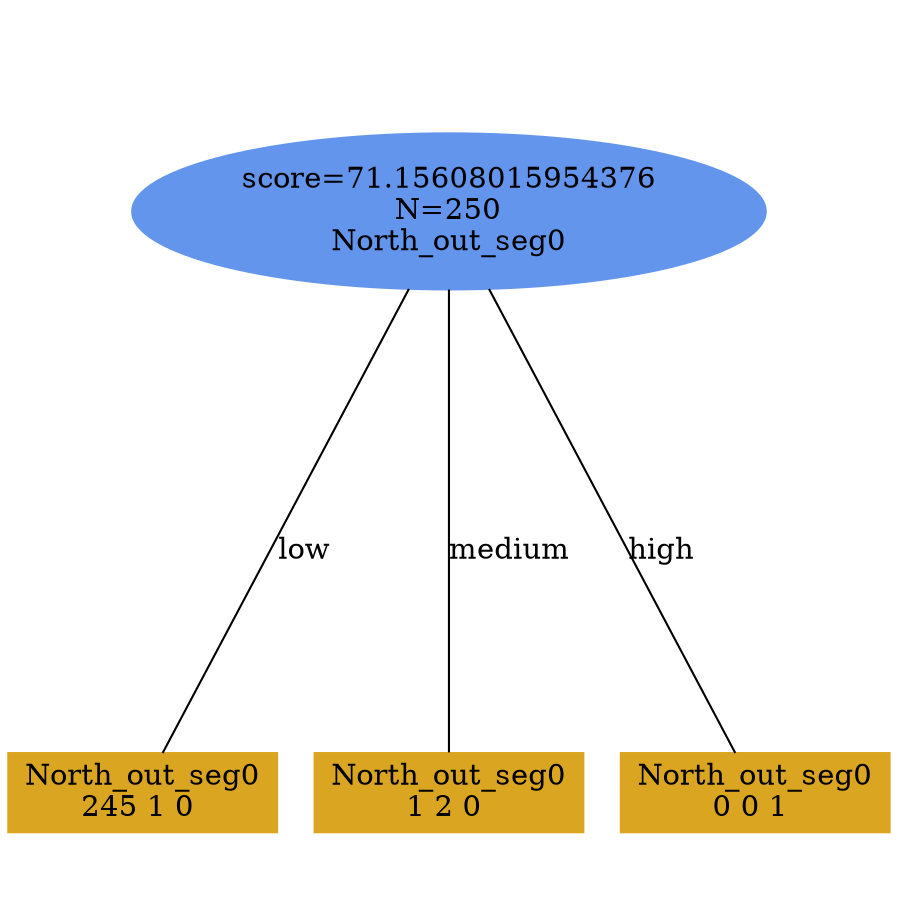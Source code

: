 digraph "DD" {
size = "7.5,10"
ratio=1.0;
center = true;
edge [dir = none];
{ rank = same; node [shape=ellipse, style=filled, color=cornflowerblue];"1250" [label="score=71.15608015954376\nN=250\nNorth_out_seg0"];}
{ rank = same; node [shape=box, style=filled, color=goldenrod];"1251" [label="North_out_seg0\n245 1 0 "];}
{ rank = same; node [shape=box, style=filled, color=goldenrod];"1252" [label="North_out_seg0\n1 2 0 "];}
{ rank = same; node [shape=box, style=filled, color=goldenrod];"1253" [label="North_out_seg0\n0 0 1 "];}
"1250" -> "1251" [label = "low"];
"1250" -> "1252" [label = "medium"];
"1250" -> "1253" [label = "high"];

}
